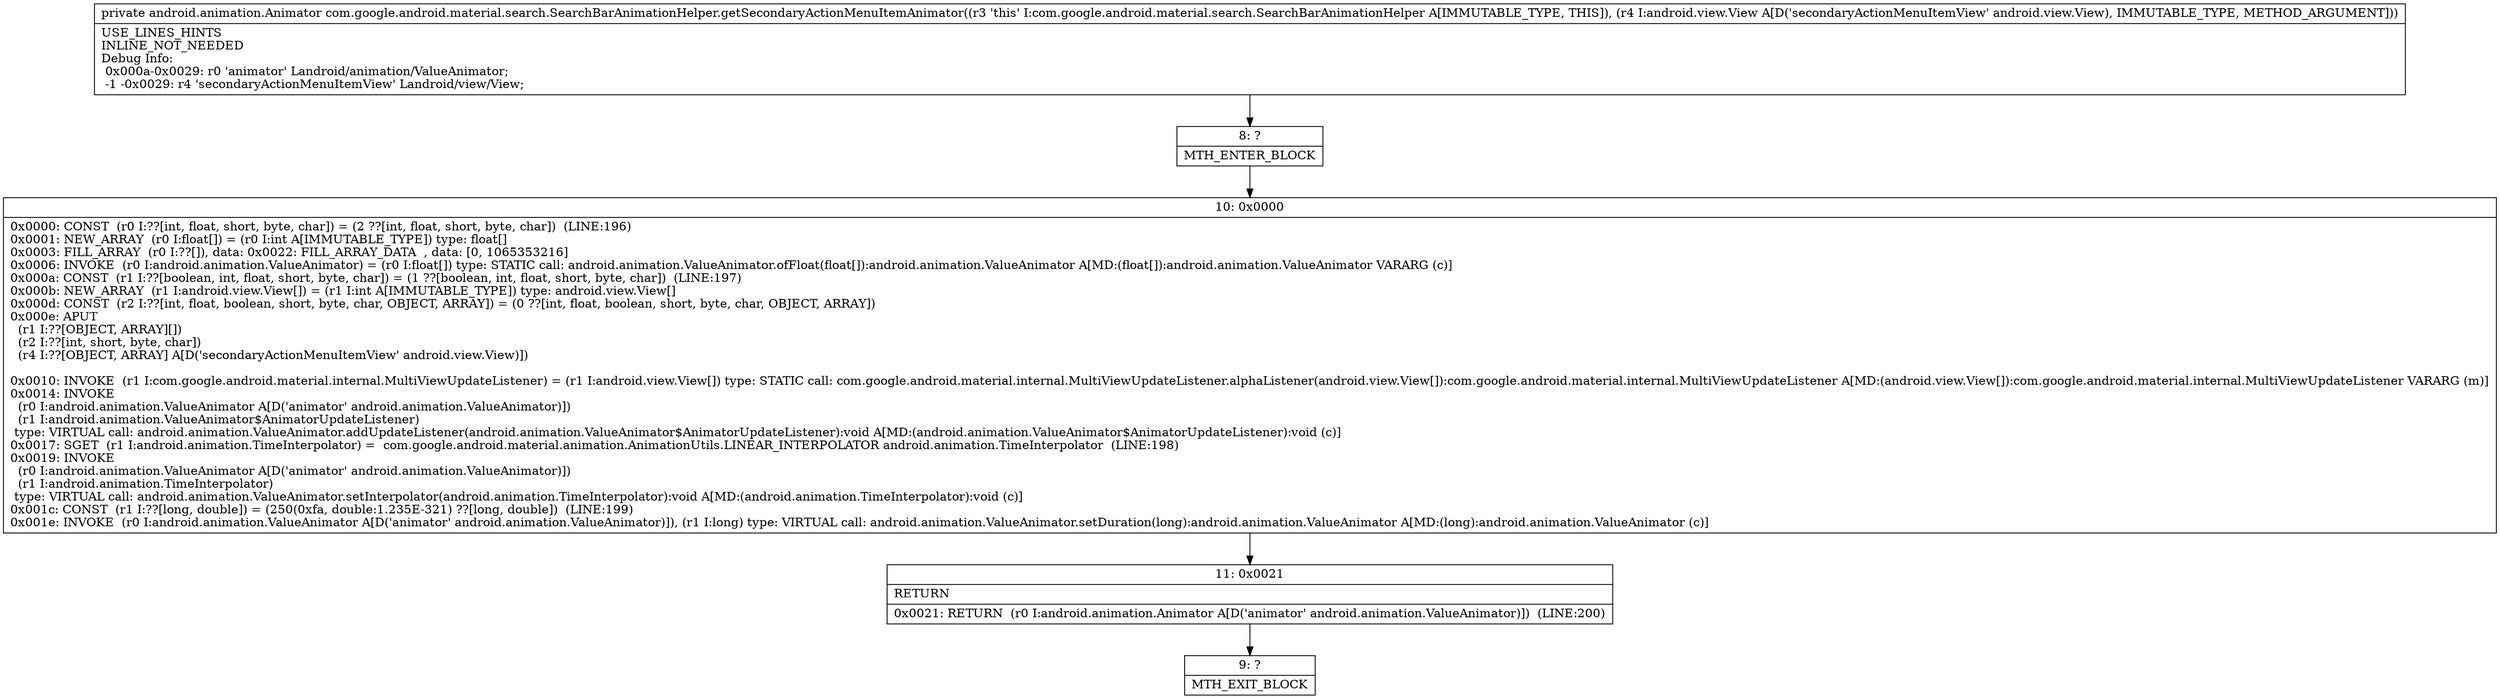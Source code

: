 digraph "CFG forcom.google.android.material.search.SearchBarAnimationHelper.getSecondaryActionMenuItemAnimator(Landroid\/view\/View;)Landroid\/animation\/Animator;" {
Node_8 [shape=record,label="{8\:\ ?|MTH_ENTER_BLOCK\l}"];
Node_10 [shape=record,label="{10\:\ 0x0000|0x0000: CONST  (r0 I:??[int, float, short, byte, char]) = (2 ??[int, float, short, byte, char])  (LINE:196)\l0x0001: NEW_ARRAY  (r0 I:float[]) = (r0 I:int A[IMMUTABLE_TYPE]) type: float[] \l0x0003: FILL_ARRAY  (r0 I:??[]), data: 0x0022: FILL_ARRAY_DATA  , data: [0, 1065353216] \l0x0006: INVOKE  (r0 I:android.animation.ValueAnimator) = (r0 I:float[]) type: STATIC call: android.animation.ValueAnimator.ofFloat(float[]):android.animation.ValueAnimator A[MD:(float[]):android.animation.ValueAnimator VARARG (c)]\l0x000a: CONST  (r1 I:??[boolean, int, float, short, byte, char]) = (1 ??[boolean, int, float, short, byte, char])  (LINE:197)\l0x000b: NEW_ARRAY  (r1 I:android.view.View[]) = (r1 I:int A[IMMUTABLE_TYPE]) type: android.view.View[] \l0x000d: CONST  (r2 I:??[int, float, boolean, short, byte, char, OBJECT, ARRAY]) = (0 ??[int, float, boolean, short, byte, char, OBJECT, ARRAY]) \l0x000e: APUT  \l  (r1 I:??[OBJECT, ARRAY][])\l  (r2 I:??[int, short, byte, char])\l  (r4 I:??[OBJECT, ARRAY] A[D('secondaryActionMenuItemView' android.view.View)])\l \l0x0010: INVOKE  (r1 I:com.google.android.material.internal.MultiViewUpdateListener) = (r1 I:android.view.View[]) type: STATIC call: com.google.android.material.internal.MultiViewUpdateListener.alphaListener(android.view.View[]):com.google.android.material.internal.MultiViewUpdateListener A[MD:(android.view.View[]):com.google.android.material.internal.MultiViewUpdateListener VARARG (m)]\l0x0014: INVOKE  \l  (r0 I:android.animation.ValueAnimator A[D('animator' android.animation.ValueAnimator)])\l  (r1 I:android.animation.ValueAnimator$AnimatorUpdateListener)\l type: VIRTUAL call: android.animation.ValueAnimator.addUpdateListener(android.animation.ValueAnimator$AnimatorUpdateListener):void A[MD:(android.animation.ValueAnimator$AnimatorUpdateListener):void (c)]\l0x0017: SGET  (r1 I:android.animation.TimeInterpolator) =  com.google.android.material.animation.AnimationUtils.LINEAR_INTERPOLATOR android.animation.TimeInterpolator  (LINE:198)\l0x0019: INVOKE  \l  (r0 I:android.animation.ValueAnimator A[D('animator' android.animation.ValueAnimator)])\l  (r1 I:android.animation.TimeInterpolator)\l type: VIRTUAL call: android.animation.ValueAnimator.setInterpolator(android.animation.TimeInterpolator):void A[MD:(android.animation.TimeInterpolator):void (c)]\l0x001c: CONST  (r1 I:??[long, double]) = (250(0xfa, double:1.235E\-321) ??[long, double])  (LINE:199)\l0x001e: INVOKE  (r0 I:android.animation.ValueAnimator A[D('animator' android.animation.ValueAnimator)]), (r1 I:long) type: VIRTUAL call: android.animation.ValueAnimator.setDuration(long):android.animation.ValueAnimator A[MD:(long):android.animation.ValueAnimator (c)]\l}"];
Node_11 [shape=record,label="{11\:\ 0x0021|RETURN\l|0x0021: RETURN  (r0 I:android.animation.Animator A[D('animator' android.animation.ValueAnimator)])  (LINE:200)\l}"];
Node_9 [shape=record,label="{9\:\ ?|MTH_EXIT_BLOCK\l}"];
MethodNode[shape=record,label="{private android.animation.Animator com.google.android.material.search.SearchBarAnimationHelper.getSecondaryActionMenuItemAnimator((r3 'this' I:com.google.android.material.search.SearchBarAnimationHelper A[IMMUTABLE_TYPE, THIS]), (r4 I:android.view.View A[D('secondaryActionMenuItemView' android.view.View), IMMUTABLE_TYPE, METHOD_ARGUMENT]))  | USE_LINES_HINTS\lINLINE_NOT_NEEDED\lDebug Info:\l  0x000a\-0x0029: r0 'animator' Landroid\/animation\/ValueAnimator;\l  \-1 \-0x0029: r4 'secondaryActionMenuItemView' Landroid\/view\/View;\l}"];
MethodNode -> Node_8;Node_8 -> Node_10;
Node_10 -> Node_11;
Node_11 -> Node_9;
}

